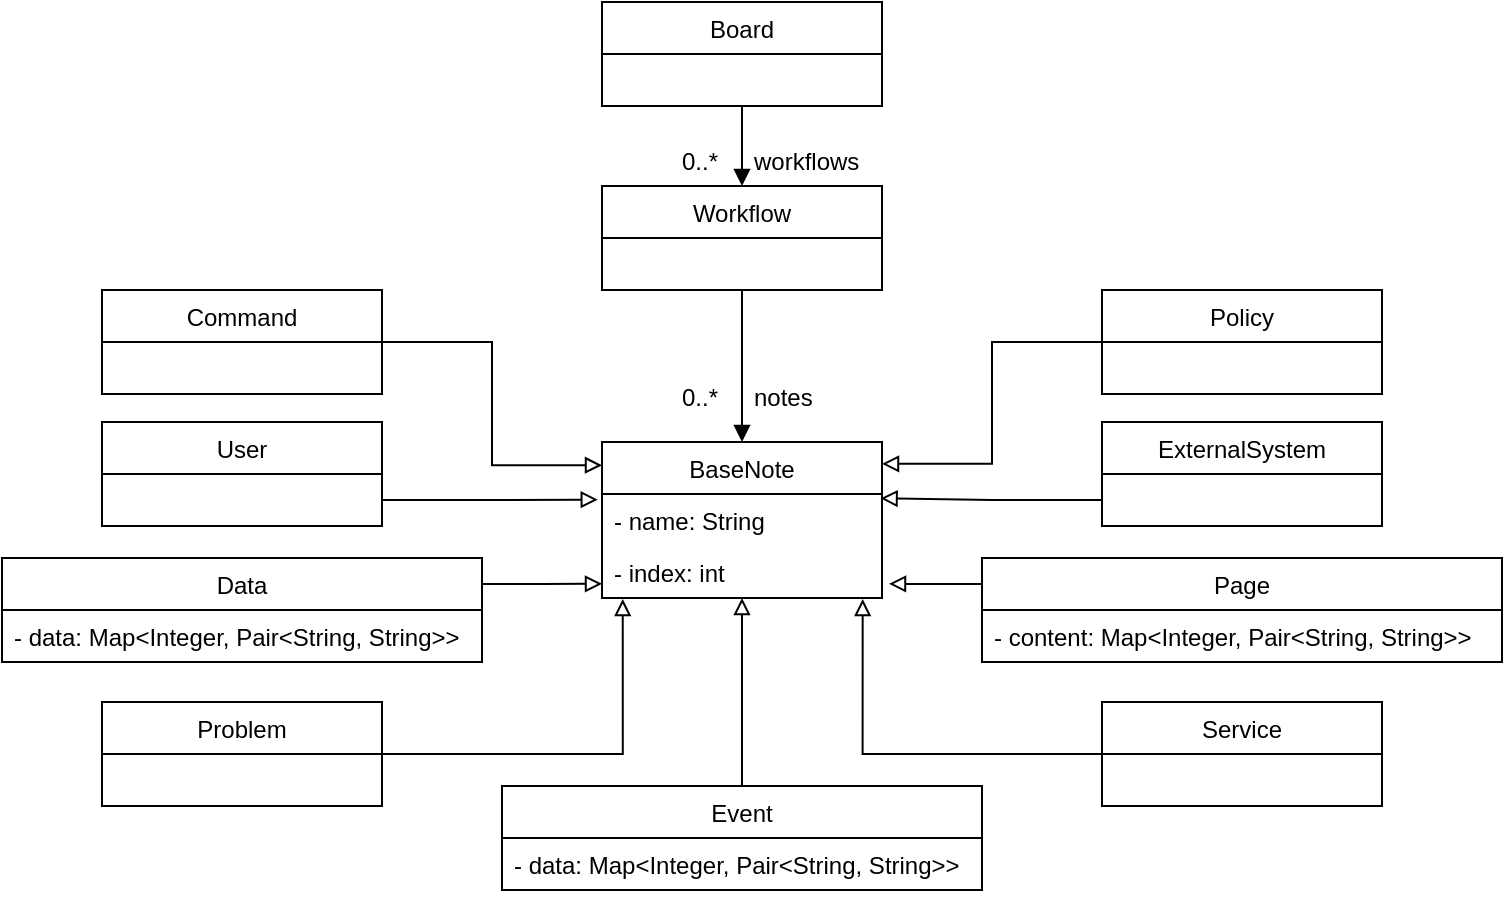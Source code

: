 <mxfile version="15.6.6" type="device"><diagram id="HS5RmTqnBtOVc-N_Sq3L" name="Page-1"><mxGraphModel dx="981" dy="526" grid="1" gridSize="10" guides="1" tooltips="1" connect="1" arrows="1" fold="1" page="1" pageScale="1" pageWidth="827" pageHeight="1169" math="0" shadow="0"><root><mxCell id="0"/><mxCell id="1" parent="0"/><mxCell id="IknaAeMl0E1slmg-FI8T-28" style="edgeStyle=orthogonalEdgeStyle;rounded=0;orthogonalLoop=1;jettySize=auto;html=1;exitX=0.5;exitY=1;exitDx=0;exitDy=0;entryX=0.5;entryY=0;entryDx=0;entryDy=0;labelBackgroundColor=default;fontColor=default;strokeColor=default;endArrow=block;endFill=1;" edge="1" parent="1" source="IknaAeMl0E1slmg-FI8T-1" target="IknaAeMl0E1slmg-FI8T-5"><mxGeometry relative="1" as="geometry"/></mxCell><mxCell id="IknaAeMl0E1slmg-FI8T-1" value="Board" style="swimlane;fontStyle=0;childLayout=stackLayout;horizontal=1;startSize=26;fillColor=none;horizontalStack=0;resizeParent=1;resizeParentMax=0;resizeLast=0;collapsible=1;marginBottom=0;strokeColor=default;fontColor=default;" vertex="1" parent="1"><mxGeometry x="350" y="10" width="140" height="52" as="geometry"/></mxCell><mxCell id="IknaAeMl0E1slmg-FI8T-27" style="edgeStyle=orthogonalEdgeStyle;rounded=0;orthogonalLoop=1;jettySize=auto;html=1;exitX=0.5;exitY=1;exitDx=0;exitDy=0;entryX=0.5;entryY=0;entryDx=0;entryDy=0;labelBackgroundColor=default;fontColor=default;strokeColor=default;endArrow=block;endFill=1;" edge="1" parent="1" source="IknaAeMl0E1slmg-FI8T-5" target="IknaAeMl0E1slmg-FI8T-6"><mxGeometry relative="1" as="geometry"/></mxCell><mxCell id="IknaAeMl0E1slmg-FI8T-5" value="Workflow" style="swimlane;fontStyle=0;childLayout=stackLayout;horizontal=1;startSize=26;fillColor=none;horizontalStack=0;resizeParent=1;resizeParentMax=0;resizeLast=0;collapsible=1;marginBottom=0;strokeColor=default;fontColor=default;" vertex="1" parent="1"><mxGeometry x="350" y="102" width="140" height="52" as="geometry"/></mxCell><mxCell id="IknaAeMl0E1slmg-FI8T-6" value="BaseNote" style="swimlane;fontStyle=0;childLayout=stackLayout;horizontal=1;startSize=26;fillColor=none;horizontalStack=0;resizeParent=1;resizeParentMax=0;resizeLast=0;collapsible=1;marginBottom=0;strokeColor=default;fontColor=default;" vertex="1" parent="1"><mxGeometry x="350" y="230" width="140" height="78" as="geometry"/></mxCell><mxCell id="IknaAeMl0E1slmg-FI8T-31" value="- name: String" style="text;strokeColor=none;fillColor=none;align=left;verticalAlign=top;spacingLeft=4;spacingRight=4;overflow=hidden;rotatable=0;points=[[0,0.5],[1,0.5]];portConstraint=eastwest;fontColor=default;" vertex="1" parent="IknaAeMl0E1slmg-FI8T-6"><mxGeometry y="26" width="140" height="26" as="geometry"/></mxCell><mxCell id="IknaAeMl0E1slmg-FI8T-32" value="- index: int" style="text;strokeColor=none;fillColor=none;align=left;verticalAlign=top;spacingLeft=4;spacingRight=4;overflow=hidden;rotatable=0;points=[[0,0.5],[1,0.5]];portConstraint=eastwest;fontColor=default;" vertex="1" parent="IknaAeMl0E1slmg-FI8T-6"><mxGeometry y="52" width="140" height="26" as="geometry"/></mxCell><mxCell id="IknaAeMl0E1slmg-FI8T-46" style="edgeStyle=orthogonalEdgeStyle;rounded=0;orthogonalLoop=1;jettySize=auto;html=1;exitX=1;exitY=0.5;exitDx=0;exitDy=0;entryX=0.074;entryY=1.019;entryDx=0;entryDy=0;entryPerimeter=0;labelBackgroundColor=default;fontColor=default;endArrow=block;endFill=0;strokeColor=default;" edge="1" parent="1" source="IknaAeMl0E1slmg-FI8T-7" target="IknaAeMl0E1slmg-FI8T-32"><mxGeometry relative="1" as="geometry"/></mxCell><mxCell id="IknaAeMl0E1slmg-FI8T-7" value="Problem" style="swimlane;fontStyle=0;childLayout=stackLayout;horizontal=1;startSize=26;fillColor=none;horizontalStack=0;resizeParent=1;resizeParentMax=0;resizeLast=0;collapsible=1;marginBottom=0;strokeColor=default;fontColor=default;" vertex="1" parent="1"><mxGeometry x="100" y="360" width="140" height="52" as="geometry"/></mxCell><mxCell id="IknaAeMl0E1slmg-FI8T-53" style="edgeStyle=orthogonalEdgeStyle;rounded=0;orthogonalLoop=1;jettySize=auto;html=1;exitX=0;exitY=0.5;exitDx=0;exitDy=0;entryX=1;entryY=0.14;entryDx=0;entryDy=0;entryPerimeter=0;labelBackgroundColor=default;fontColor=default;endArrow=block;endFill=0;strokeColor=default;" edge="1" parent="1" source="IknaAeMl0E1slmg-FI8T-8" target="IknaAeMl0E1slmg-FI8T-6"><mxGeometry relative="1" as="geometry"/></mxCell><mxCell id="IknaAeMl0E1slmg-FI8T-8" value="Policy" style="swimlane;fontStyle=0;childLayout=stackLayout;horizontal=1;startSize=26;fillColor=none;horizontalStack=0;resizeParent=1;resizeParentMax=0;resizeLast=0;collapsible=1;marginBottom=0;strokeColor=default;fontColor=default;" vertex="1" parent="1"><mxGeometry x="600" y="154" width="140" height="52" as="geometry"/></mxCell><mxCell id="IknaAeMl0E1slmg-FI8T-54" style="edgeStyle=orthogonalEdgeStyle;rounded=0;orthogonalLoop=1;jettySize=auto;html=1;exitX=0;exitY=0.25;exitDx=0;exitDy=0;entryX=1.025;entryY=0.727;entryDx=0;entryDy=0;entryPerimeter=0;labelBackgroundColor=default;fontColor=default;endArrow=block;endFill=0;strokeColor=default;" edge="1" parent="1" source="IknaAeMl0E1slmg-FI8T-9" target="IknaAeMl0E1slmg-FI8T-32"><mxGeometry relative="1" as="geometry"/></mxCell><mxCell id="IknaAeMl0E1slmg-FI8T-9" value="Page" style="swimlane;fontStyle=0;childLayout=stackLayout;horizontal=1;startSize=26;fillColor=none;horizontalStack=0;resizeParent=1;resizeParentMax=0;resizeLast=0;collapsible=1;marginBottom=0;strokeColor=default;fontColor=default;" vertex="1" parent="1"><mxGeometry x="540" y="288" width="260" height="52" as="geometry"/></mxCell><mxCell id="IknaAeMl0E1slmg-FI8T-42" value="- content: Map&lt;Integer, Pair&lt;String, String&gt;&gt;" style="text;strokeColor=none;fillColor=none;align=left;verticalAlign=top;spacingLeft=4;spacingRight=4;overflow=hidden;rotatable=0;points=[[0,0.5],[1,0.5]];portConstraint=eastwest;fontColor=default;" vertex="1" parent="IknaAeMl0E1slmg-FI8T-9"><mxGeometry y="26" width="260" height="26" as="geometry"/></mxCell><mxCell id="IknaAeMl0E1slmg-FI8T-55" style="edgeStyle=orthogonalEdgeStyle;rounded=0;orthogonalLoop=1;jettySize=auto;html=1;exitX=0;exitY=0.75;exitDx=0;exitDy=0;entryX=0.995;entryY=0.082;entryDx=0;entryDy=0;entryPerimeter=0;labelBackgroundColor=default;fontColor=default;endArrow=block;endFill=0;strokeColor=default;" edge="1" parent="1" source="IknaAeMl0E1slmg-FI8T-10" target="IknaAeMl0E1slmg-FI8T-31"><mxGeometry relative="1" as="geometry"/></mxCell><mxCell id="IknaAeMl0E1slmg-FI8T-10" value="ExternalSystem" style="swimlane;fontStyle=0;childLayout=stackLayout;horizontal=1;startSize=26;fillColor=none;horizontalStack=0;resizeParent=1;resizeParentMax=0;resizeLast=0;collapsible=1;marginBottom=0;strokeColor=default;fontColor=default;" vertex="1" parent="1"><mxGeometry x="600" y="220" width="140" height="52" as="geometry"/></mxCell><mxCell id="IknaAeMl0E1slmg-FI8T-49" style="edgeStyle=orthogonalEdgeStyle;rounded=0;orthogonalLoop=1;jettySize=auto;html=1;exitX=1;exitY=0.5;exitDx=0;exitDy=0;entryX=0;entryY=0.149;entryDx=0;entryDy=0;entryPerimeter=0;labelBackgroundColor=default;fontColor=default;endArrow=block;endFill=0;strokeColor=default;" edge="1" parent="1" source="IknaAeMl0E1slmg-FI8T-11" target="IknaAeMl0E1slmg-FI8T-6"><mxGeometry relative="1" as="geometry"/></mxCell><mxCell id="IknaAeMl0E1slmg-FI8T-11" value="Command" style="swimlane;fontStyle=0;childLayout=stackLayout;horizontal=1;startSize=26;fillColor=none;horizontalStack=0;resizeParent=1;resizeParentMax=0;resizeLast=0;collapsible=1;marginBottom=0;strokeColor=default;fontColor=default;" vertex="1" parent="1"><mxGeometry x="100" y="154" width="140" height="52" as="geometry"/></mxCell><mxCell id="IknaAeMl0E1slmg-FI8T-45" style="edgeStyle=orthogonalEdgeStyle;rounded=0;orthogonalLoop=1;jettySize=auto;html=1;exitX=0.5;exitY=0;exitDx=0;exitDy=0;labelBackgroundColor=default;fontColor=default;endArrow=block;endFill=0;strokeColor=default;" edge="1" parent="1" source="IknaAeMl0E1slmg-FI8T-12" target="IknaAeMl0E1slmg-FI8T-6"><mxGeometry relative="1" as="geometry"/></mxCell><mxCell id="IknaAeMl0E1slmg-FI8T-12" value="Event" style="swimlane;fontStyle=0;childLayout=stackLayout;horizontal=1;startSize=26;fillColor=none;horizontalStack=0;resizeParent=1;resizeParentMax=0;resizeLast=0;collapsible=1;marginBottom=0;strokeColor=default;fontColor=default;" vertex="1" parent="1"><mxGeometry x="300" y="402" width="240" height="52" as="geometry"/></mxCell><mxCell id="IknaAeMl0E1slmg-FI8T-41" value="- data: Map&lt;Integer, Pair&lt;String, String&gt;&gt;" style="text;strokeColor=none;fillColor=none;align=left;verticalAlign=top;spacingLeft=4;spacingRight=4;overflow=hidden;rotatable=0;points=[[0,0.5],[1,0.5]];portConstraint=eastwest;fontColor=default;" vertex="1" parent="IknaAeMl0E1slmg-FI8T-12"><mxGeometry y="26" width="240" height="26" as="geometry"/></mxCell><mxCell id="IknaAeMl0E1slmg-FI8T-48" style="edgeStyle=orthogonalEdgeStyle;rounded=0;orthogonalLoop=1;jettySize=auto;html=1;exitX=1;exitY=0.75;exitDx=0;exitDy=0;entryX=-0.015;entryY=0.109;entryDx=0;entryDy=0;entryPerimeter=0;labelBackgroundColor=default;fontColor=default;endArrow=block;endFill=0;strokeColor=default;" edge="1" parent="1" source="IknaAeMl0E1slmg-FI8T-15" target="IknaAeMl0E1slmg-FI8T-31"><mxGeometry relative="1" as="geometry"/></mxCell><mxCell id="IknaAeMl0E1slmg-FI8T-15" value="User" style="swimlane;fontStyle=0;childLayout=stackLayout;horizontal=1;startSize=26;fillColor=none;horizontalStack=0;resizeParent=1;resizeParentMax=0;resizeLast=0;collapsible=1;marginBottom=0;strokeColor=default;fontColor=default;" vertex="1" parent="1"><mxGeometry x="100" y="220" width="140" height="52" as="geometry"/></mxCell><mxCell id="IknaAeMl0E1slmg-FI8T-50" style="edgeStyle=orthogonalEdgeStyle;rounded=0;orthogonalLoop=1;jettySize=auto;html=1;exitX=0;exitY=0.5;exitDx=0;exitDy=0;entryX=0.931;entryY=1.019;entryDx=0;entryDy=0;entryPerimeter=0;labelBackgroundColor=default;fontColor=default;endArrow=block;endFill=0;strokeColor=default;" edge="1" parent="1" source="IknaAeMl0E1slmg-FI8T-16" target="IknaAeMl0E1slmg-FI8T-32"><mxGeometry relative="1" as="geometry"/></mxCell><mxCell id="IknaAeMl0E1slmg-FI8T-16" value="Service" style="swimlane;fontStyle=0;childLayout=stackLayout;horizontal=1;startSize=26;fillColor=none;horizontalStack=0;resizeParent=1;resizeParentMax=0;resizeLast=0;collapsible=1;marginBottom=0;strokeColor=default;fontColor=default;" vertex="1" parent="1"><mxGeometry x="600" y="360" width="140" height="52" as="geometry"/></mxCell><mxCell id="IknaAeMl0E1slmg-FI8T-47" style="edgeStyle=orthogonalEdgeStyle;rounded=0;orthogonalLoop=1;jettySize=auto;html=1;exitX=1;exitY=0.25;exitDx=0;exitDy=0;entryX=0;entryY=0.727;entryDx=0;entryDy=0;entryPerimeter=0;labelBackgroundColor=default;fontColor=default;endArrow=block;endFill=0;strokeColor=default;" edge="1" parent="1" source="IknaAeMl0E1slmg-FI8T-13" target="IknaAeMl0E1slmg-FI8T-32"><mxGeometry relative="1" as="geometry"/></mxCell><mxCell id="IknaAeMl0E1slmg-FI8T-13" value="Data" style="swimlane;fontStyle=0;childLayout=stackLayout;horizontal=1;startSize=26;fillColor=none;horizontalStack=0;resizeParent=1;resizeParentMax=0;resizeLast=0;collapsible=1;marginBottom=0;strokeColor=default;fontColor=default;" vertex="1" parent="1"><mxGeometry x="50" y="288" width="240" height="52" as="geometry"/></mxCell><mxCell id="IknaAeMl0E1slmg-FI8T-36" value="- data: Map&lt;Integer, Pair&lt;String, String&gt;&gt;" style="text;strokeColor=none;fillColor=none;align=left;verticalAlign=top;spacingLeft=4;spacingRight=4;overflow=hidden;rotatable=0;points=[[0,0.5],[1,0.5]];portConstraint=eastwest;fontColor=default;" vertex="1" parent="IknaAeMl0E1slmg-FI8T-13"><mxGeometry y="26" width="240" height="26" as="geometry"/></mxCell><mxCell id="IknaAeMl0E1slmg-FI8T-34" value="workflows" style="text;strokeColor=none;fillColor=none;align=left;verticalAlign=top;spacingLeft=4;spacingRight=4;overflow=hidden;rotatable=0;points=[[0,0.5],[1,0.5]];portConstraint=eastwest;fontColor=default;" vertex="1" parent="1"><mxGeometry x="420" y="76" width="100" height="26" as="geometry"/></mxCell><mxCell id="IknaAeMl0E1slmg-FI8T-35" value="0..*" style="text;strokeColor=none;fillColor=none;align=left;verticalAlign=top;spacingLeft=4;spacingRight=4;overflow=hidden;rotatable=0;points=[[0,0.5],[1,0.5]];portConstraint=eastwest;fontColor=default;" vertex="1" parent="1"><mxGeometry x="384" y="76" width="100" height="26" as="geometry"/></mxCell><mxCell id="IknaAeMl0E1slmg-FI8T-43" value="notes" style="text;strokeColor=none;fillColor=none;align=left;verticalAlign=top;spacingLeft=4;spacingRight=4;overflow=hidden;rotatable=0;points=[[0,0.5],[1,0.5]];portConstraint=eastwest;fontColor=default;" vertex="1" parent="1"><mxGeometry x="420" y="194" width="100" height="26" as="geometry"/></mxCell><mxCell id="IknaAeMl0E1slmg-FI8T-44" value="0..*" style="text;strokeColor=none;fillColor=none;align=left;verticalAlign=top;spacingLeft=4;spacingRight=4;overflow=hidden;rotatable=0;points=[[0,0.5],[1,0.5]];portConstraint=eastwest;fontColor=default;" vertex="1" parent="1"><mxGeometry x="384" y="194" width="100" height="26" as="geometry"/></mxCell></root></mxGraphModel></diagram></mxfile>